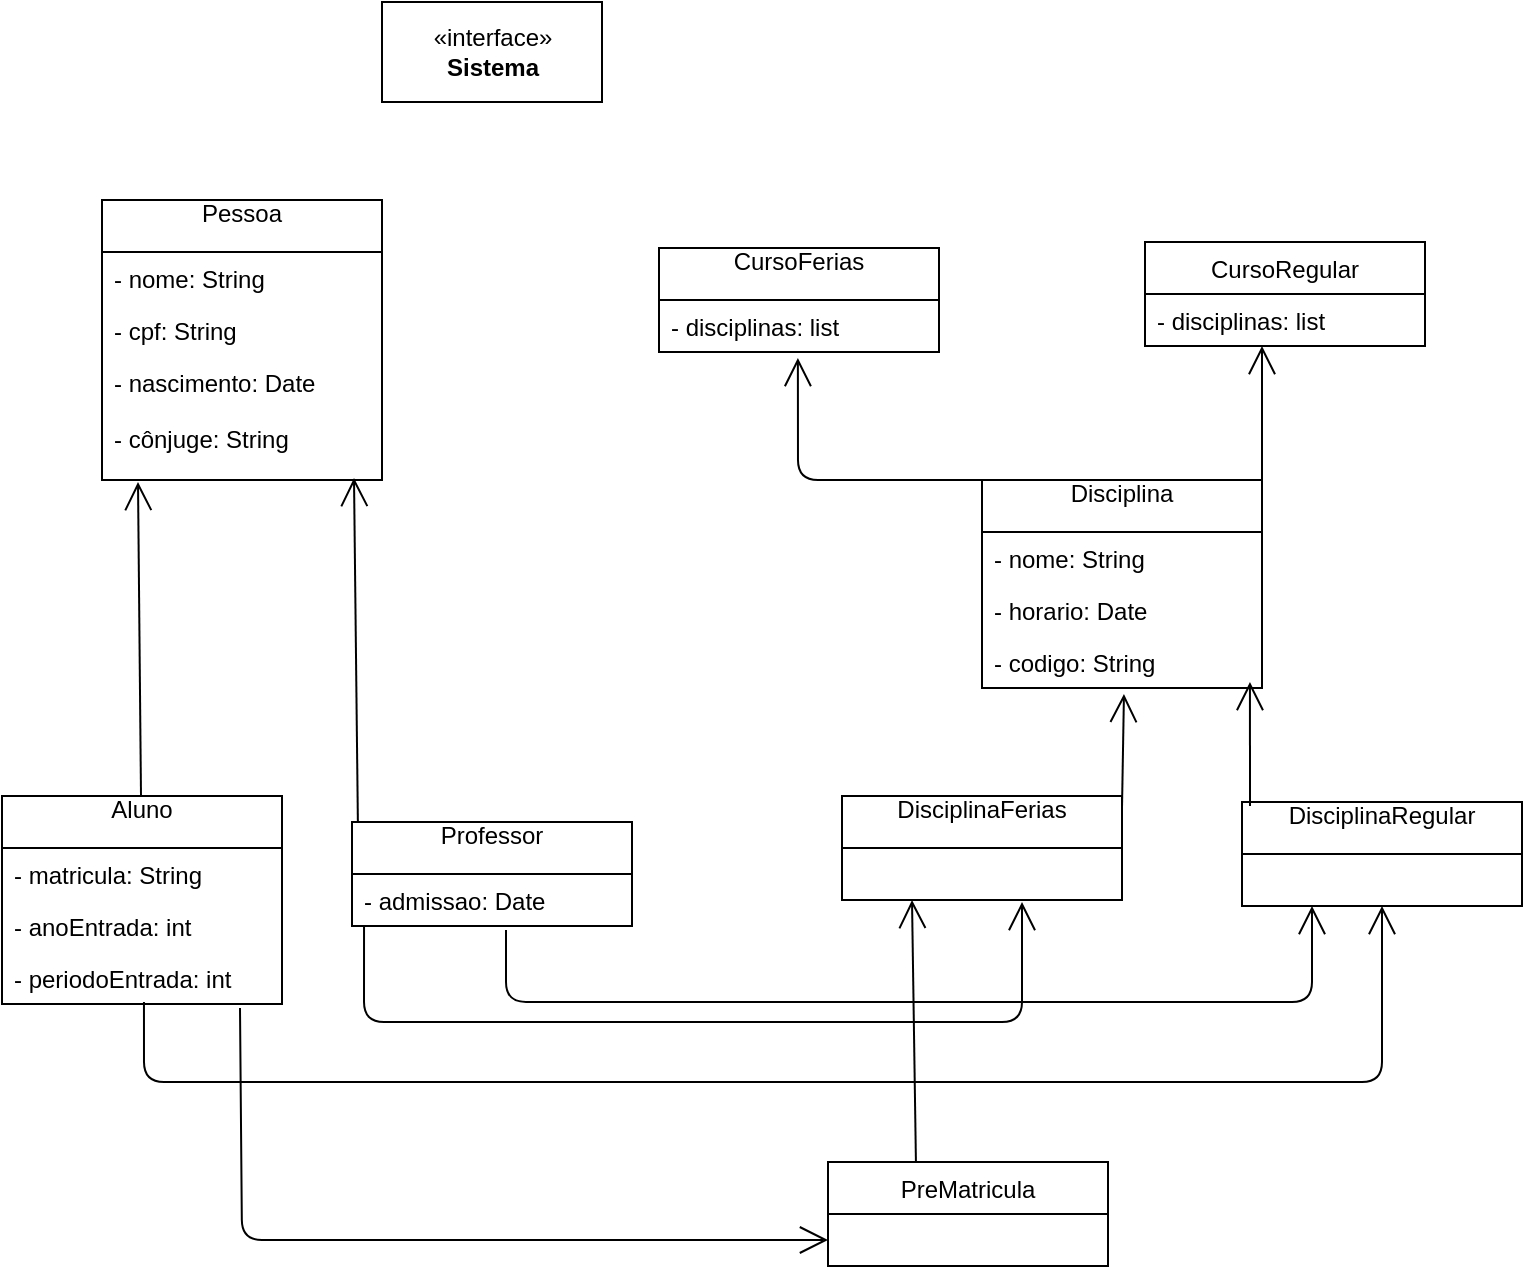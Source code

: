 <mxfile type="device" version="10.6.3"><diagram id="2qIT-V2d6h34Lu8ehYae" name="Page-1"><mxGraphModel grid="1" dx="1120" dy="637" gridSize="10" guides="1" tooltips="1" connect="1" arrows="1" fold="1" page="1" pageScale="1" pageWidth="827" pageHeight="1169" math="0" shadow="0"><root><mxCell id="0" /><mxCell id="1" parent="0" /><mxCell id="dr7GZ2p0dHBVWRRN1qLM-1" value="Pessoa&#10;" parent="1" style="swimlane;fontStyle=0;childLayout=stackLayout;horizontal=1;startSize=26;fillColor=none;horizontalStack=0;resizeParent=1;resizeParentMax=0;resizeLast=0;collapsible=1;marginBottom=0;" vertex="1"><mxGeometry as="geometry" x="50" y="119" width="140" height="140" /></mxCell><mxCell id="dr7GZ2p0dHBVWRRN1qLM-2" value="- nome: String&#10;" parent="dr7GZ2p0dHBVWRRN1qLM-1" style="text;strokeColor=none;fillColor=none;align=left;verticalAlign=top;spacingLeft=4;spacingRight=4;overflow=hidden;rotatable=0;points=[[0,0.5],[1,0.5]];portConstraint=eastwest;" vertex="1"><mxGeometry as="geometry" y="26" width="140" height="26" /></mxCell><mxCell id="dr7GZ2p0dHBVWRRN1qLM-3" value="- cpf: String&#10;" parent="dr7GZ2p0dHBVWRRN1qLM-1" style="text;strokeColor=none;fillColor=none;align=left;verticalAlign=top;spacingLeft=4;spacingRight=4;overflow=hidden;rotatable=0;points=[[0,0.5],[1,0.5]];portConstraint=eastwest;" vertex="1"><mxGeometry as="geometry" y="52" width="140" height="26" /></mxCell><mxCell id="dr7GZ2p0dHBVWRRN1qLM-4" value="- nascimento: Date&#10;&#10;- cônjuge: String" parent="dr7GZ2p0dHBVWRRN1qLM-1" style="text;strokeColor=none;fillColor=none;align=left;verticalAlign=top;spacingLeft=4;spacingRight=4;overflow=hidden;rotatable=0;points=[[0,0.5],[1,0.5]];portConstraint=eastwest;" vertex="1"><mxGeometry as="geometry" y="78" width="140" height="62" /></mxCell><mxCell id="dr7GZ2p0dHBVWRRN1qLM-5" value="Aluno&#10;" parent="1" style="swimlane;fontStyle=0;childLayout=stackLayout;horizontal=1;startSize=26;fillColor=none;horizontalStack=0;resizeParent=1;resizeParentMax=0;resizeLast=0;collapsible=1;marginBottom=0;" vertex="1"><mxGeometry as="geometry" y="417" width="140" height="104" /></mxCell><mxCell id="dr7GZ2p0dHBVWRRN1qLM-6" value="- matricula: String&#10;" parent="dr7GZ2p0dHBVWRRN1qLM-5" style="text;strokeColor=none;fillColor=none;align=left;verticalAlign=top;spacingLeft=4;spacingRight=4;overflow=hidden;rotatable=0;points=[[0,0.5],[1,0.5]];portConstraint=eastwest;" vertex="1"><mxGeometry as="geometry" y="26" width="140" height="26" /></mxCell><mxCell id="dr7GZ2p0dHBVWRRN1qLM-7" value="- anoEntrada: int&#10;" parent="dr7GZ2p0dHBVWRRN1qLM-5" style="text;strokeColor=none;fillColor=none;align=left;verticalAlign=top;spacingLeft=4;spacingRight=4;overflow=hidden;rotatable=0;points=[[0,0.5],[1,0.5]];portConstraint=eastwest;" vertex="1"><mxGeometry as="geometry" y="52" width="140" height="26" /></mxCell><mxCell id="dr7GZ2p0dHBVWRRN1qLM-8" value="- periodoEntrada: int&#10;" parent="dr7GZ2p0dHBVWRRN1qLM-5" style="text;strokeColor=none;fillColor=none;align=left;verticalAlign=top;spacingLeft=4;spacingRight=4;overflow=hidden;rotatable=0;points=[[0,0.5],[1,0.5]];portConstraint=eastwest;" vertex="1"><mxGeometry as="geometry" y="78" width="140" height="26" /></mxCell><mxCell id="dr7GZ2p0dHBVWRRN1qLM-10" value="Professor&#10;" parent="1" style="swimlane;fontStyle=0;childLayout=stackLayout;horizontal=1;startSize=26;fillColor=none;horizontalStack=0;resizeParent=1;resizeParentMax=0;resizeLast=0;collapsible=1;marginBottom=0;" vertex="1"><mxGeometry as="geometry" x="175" y="430" width="140" height="52" /></mxCell><mxCell id="dr7GZ2p0dHBVWRRN1qLM-11" value="- admissao: Date&#10;" parent="dr7GZ2p0dHBVWRRN1qLM-10" style="text;strokeColor=none;fillColor=none;align=left;verticalAlign=top;spacingLeft=4;spacingRight=4;overflow=hidden;rotatable=0;points=[[0,0.5],[1,0.5]];portConstraint=eastwest;" vertex="1"><mxGeometry as="geometry" y="26" width="140" height="26" /></mxCell><mxCell id="dr7GZ2p0dHBVWRRN1qLM-20" value="DisciplinaFerias&#10;" parent="1" style="swimlane;fontStyle=0;childLayout=stackLayout;horizontal=1;startSize=26;fillColor=none;horizontalStack=0;resizeParent=1;resizeParentMax=0;resizeLast=0;collapsible=1;marginBottom=0;" vertex="1"><mxGeometry as="geometry" x="420" y="417" width="140" height="52" /></mxCell><mxCell id="dr7GZ2p0dHBVWRRN1qLM-24" value="DisciplinaRegular&#10;" parent="1" style="swimlane;fontStyle=0;childLayout=stackLayout;horizontal=1;startSize=26;fillColor=none;horizontalStack=0;resizeParent=1;resizeParentMax=0;resizeLast=0;collapsible=1;marginBottom=0;" vertex="1"><mxGeometry as="geometry" x="620" y="420" width="140" height="52" /></mxCell><mxCell id="dr7GZ2p0dHBVWRRN1qLM-30" value="«interface»&lt;br&gt;&lt;b&gt;Sistema&lt;/b&gt;" parent="1" style="html=1;" vertex="1"><mxGeometry as="geometry" x="190" y="20" width="110" height="50" /></mxCell><mxCell id="xHMvG36gQrGaQT4AXWp6-2" value="CursoFerias&#10;" parent="1" style="swimlane;fontStyle=0;childLayout=stackLayout;horizontal=1;startSize=26;fillColor=none;horizontalStack=0;resizeParent=1;resizeParentMax=0;resizeLast=0;collapsible=1;marginBottom=0;" vertex="1"><mxGeometry as="geometry" x="328.5" y="143" width="140" height="52" /></mxCell><mxCell id="xHMvG36gQrGaQT4AXWp6-3" value="- disciplinas: list&#10;" parent="xHMvG36gQrGaQT4AXWp6-2" style="text;strokeColor=none;fillColor=none;align=left;verticalAlign=top;spacingLeft=4;spacingRight=4;overflow=hidden;rotatable=0;points=[[0,0.5],[1,0.5]];portConstraint=eastwest;" vertex="1"><mxGeometry as="geometry" y="26" width="140" height="26" /></mxCell><mxCell id="xHMvG36gQrGaQT4AXWp6-6" value="CursoRegular" parent="1" style="swimlane;fontStyle=0;childLayout=stackLayout;horizontal=1;startSize=26;fillColor=none;horizontalStack=0;resizeParent=1;resizeParentMax=0;resizeLast=0;collapsible=1;marginBottom=0;" vertex="1"><mxGeometry as="geometry" x="571.5" y="140" width="140" height="52" /></mxCell><mxCell id="xHMvG36gQrGaQT4AXWp6-7" value="- disciplinas: list&#10;" parent="xHMvG36gQrGaQT4AXWp6-6" style="text;strokeColor=none;fillColor=none;align=left;verticalAlign=top;spacingLeft=4;spacingRight=4;overflow=hidden;rotatable=0;points=[[0,0.5],[1,0.5]];portConstraint=eastwest;" vertex="1"><mxGeometry as="geometry" y="26" width="140" height="26" /></mxCell><mxCell id="RblgPPcwlT_T07MDOatp-2" value="" parent="1" style="endArrow=open;endFill=1;endSize=12;html=1;" edge="1" source="dr7GZ2p0dHBVWRRN1qLM-5"><mxGeometry as="geometry" width="160" relative="1"><mxPoint as="sourcePoint" x="20" y="380" /><mxPoint as="targetPoint" x="68" y="260" /></mxGeometry></mxCell><mxCell id="RblgPPcwlT_T07MDOatp-3" value="" parent="1" style="endArrow=open;endFill=1;endSize=12;html=1;entryX=0.9;entryY=0.984;entryDx=0;entryDy=0;entryPerimeter=0;exitX=0.021;exitY=0;exitDx=0;exitDy=0;exitPerimeter=0;" edge="1" source="dr7GZ2p0dHBVWRRN1qLM-10" target="dr7GZ2p0dHBVWRRN1qLM-4"><mxGeometry as="geometry" width="160" relative="1"><mxPoint as="sourcePoint" x="10" y="780" /><mxPoint as="targetPoint" x="170" y="780" /></mxGeometry></mxCell><mxCell id="RblgPPcwlT_T07MDOatp-4" value="" parent="1" style="endArrow=open;endFill=1;endSize=12;html=1;entryX=0.5;entryY=1;entryDx=0;entryDy=0;exitX=0.507;exitY=0.962;exitDx=0;exitDy=0;exitPerimeter=0;" edge="1" source="dr7GZ2p0dHBVWRRN1qLM-8" target="dr7GZ2p0dHBVWRRN1qLM-24"><mxGeometry as="geometry" width="160" relative="1"><mxPoint as="sourcePoint" x="71" y="530" /><mxPoint as="targetPoint" x="730" y="560" /><Array as="points"><mxPoint x="71" y="560" /><mxPoint x="150" y="560" /><mxPoint x="320" y="560" /><mxPoint x="470" y="560" /><mxPoint x="690" y="560" /></Array></mxGeometry></mxCell><mxCell id="RblgPPcwlT_T07MDOatp-5" value="" parent="1" style="endArrow=open;endFill=1;endSize=12;html=1;entryX=0;entryY=0.5;entryDx=0;entryDy=0;exitX=0.85;exitY=1.077;exitDx=0;exitDy=0;exitPerimeter=0;" edge="1" source="dr7GZ2p0dHBVWRRN1qLM-8"><mxGeometry as="geometry" width="160" relative="1"><mxPoint as="sourcePoint" x="140" y="550" /><mxPoint as="targetPoint" x="413" y="639" /><Array as="points"><mxPoint x="120" y="639" /></Array></mxGeometry></mxCell><mxCell id="RblgPPcwlT_T07MDOatp-6" value="" parent="1" style="endArrow=open;endFill=1;endSize=12;html=1;exitX=0.043;exitY=1;exitDx=0;exitDy=0;exitPerimeter=0;" edge="1" source="dr7GZ2p0dHBVWRRN1qLM-11"><mxGeometry as="geometry" width="160" relative="1"><mxPoint as="sourcePoint" x="10" y="600" /><mxPoint as="targetPoint" x="510" y="470" /><Array as="points"><mxPoint x="181" y="530" /><mxPoint x="510" y="530" /></Array></mxGeometry></mxCell><mxCell id="RblgPPcwlT_T07MDOatp-7" value="" parent="1" style="endArrow=open;endFill=1;endSize=12;html=1;exitX=0.55;exitY=1.077;exitDx=0;exitDy=0;exitPerimeter=0;entryX=0.25;entryY=1;entryDx=0;entryDy=0;" edge="1" source="dr7GZ2p0dHBVWRRN1qLM-11" target="dr7GZ2p0dHBVWRRN1qLM-24"><mxGeometry as="geometry" width="160" relative="1"><mxPoint as="sourcePoint" x="290" y="507.5" /><mxPoint as="targetPoint" x="660" y="520" /><Array as="points"><mxPoint x="252" y="520" /><mxPoint x="655" y="520" /></Array></mxGeometry></mxCell><mxCell id="RblgPPcwlT_T07MDOatp-8" value="" parent="1" style="endArrow=open;endFill=1;endSize=12;html=1;exitX=1;exitY=0.115;exitDx=0;exitDy=0;exitPerimeter=0;entryX=0.507;entryY=1.115;entryDx=0;entryDy=0;entryPerimeter=0;" edge="1" source="dr7GZ2p0dHBVWRRN1qLM-20" target="283gukLluLjNB35yRQb--4"><mxGeometry as="geometry" width="160" relative="1"><mxPoint as="sourcePoint" x="10" y="600" /><mxPoint as="targetPoint" x="560" y="337" /></mxGeometry></mxCell><mxCell id="RblgPPcwlT_T07MDOatp-10" value="" parent="1" style="endArrow=open;endFill=1;endSize=12;html=1;entryX=0.496;entryY=1.115;entryDx=0;entryDy=0;entryPerimeter=0;" edge="1" target="xHMvG36gQrGaQT4AXWp6-3"><mxGeometry as="geometry" width="160" relative="1"><mxPoint as="sourcePoint" x="490" y="259" /><mxPoint as="targetPoint" x="170" y="600" /><Array as="points"><mxPoint x="398" y="259" /></Array></mxGeometry></mxCell><mxCell id="RblgPPcwlT_T07MDOatp-11" value="" parent="1" style="endArrow=open;endFill=1;endSize=12;html=1;" edge="1"><mxGeometry as="geometry" width="160" relative="1"><mxPoint as="sourcePoint" x="630" y="264" /><mxPoint as="targetPoint" x="630" y="192" /></mxGeometry></mxCell><mxCell id="RblgPPcwlT_T07MDOatp-12" value="PreMatricula" parent="1" style="swimlane;fontStyle=0;childLayout=stackLayout;horizontal=1;startSize=26;fillColor=none;horizontalStack=0;resizeParent=1;resizeParentMax=0;resizeLast=0;collapsible=1;marginBottom=0;" vertex="1"><mxGeometry as="geometry" x="413" y="600" width="140" height="52" /></mxCell><mxCell id="RblgPPcwlT_T07MDOatp-17" value="" parent="1" style="endArrow=open;endFill=1;endSize=12;html=1;entryX=0.25;entryY=1;entryDx=0;entryDy=0;exitX=0.314;exitY=-0.01;exitDx=0;exitDy=0;exitPerimeter=0;" edge="1" source="RblgPPcwlT_T07MDOatp-12" target="dr7GZ2p0dHBVWRRN1qLM-20"><mxGeometry as="geometry" width="160" relative="1"><mxPoint as="sourcePoint" x="10" y="740" /><mxPoint as="targetPoint" x="170" y="740" /></mxGeometry></mxCell><mxCell id="283gukLluLjNB35yRQb--1" value="Disciplina&#10;" parent="1" style="swimlane;fontStyle=0;childLayout=stackLayout;horizontal=1;startSize=26;fillColor=none;horizontalStack=0;resizeParent=1;resizeParentMax=0;resizeLast=0;collapsible=1;marginBottom=0;" vertex="1"><mxGeometry as="geometry" x="490" y="259" width="140" height="104" /></mxCell><mxCell id="283gukLluLjNB35yRQb--2" value="- nome: String&#10;" parent="283gukLluLjNB35yRQb--1" style="text;strokeColor=none;fillColor=none;align=left;verticalAlign=top;spacingLeft=4;spacingRight=4;overflow=hidden;rotatable=0;points=[[0,0.5],[1,0.5]];portConstraint=eastwest;" vertex="1"><mxGeometry as="geometry" y="26" width="140" height="26" /></mxCell><mxCell id="283gukLluLjNB35yRQb--3" value="- horario: Date&#10;" parent="283gukLluLjNB35yRQb--1" style="text;strokeColor=none;fillColor=none;align=left;verticalAlign=top;spacingLeft=4;spacingRight=4;overflow=hidden;rotatable=0;points=[[0,0.5],[1,0.5]];portConstraint=eastwest;" vertex="1"><mxGeometry as="geometry" y="52" width="140" height="26" /></mxCell><mxCell id="283gukLluLjNB35yRQb--4" value="- codigo: String&#10;" parent="283gukLluLjNB35yRQb--1" style="text;strokeColor=none;fillColor=none;align=left;verticalAlign=top;spacingLeft=4;spacingRight=4;overflow=hidden;rotatable=0;points=[[0,0.5],[1,0.5]];portConstraint=eastwest;" vertex="1"><mxGeometry as="geometry" y="78" width="140" height="26" /></mxCell><mxCell id="283gukLluLjNB35yRQb--5" value="" parent="1" style="endArrow=open;endFill=1;endSize=12;html=1;entryX=0.957;entryY=0.885;entryDx=0;entryDy=0;entryPerimeter=0;" edge="1" target="283gukLluLjNB35yRQb--4"><mxGeometry as="geometry" width="160" relative="1"><mxPoint as="sourcePoint" x="624" y="422" /><mxPoint as="targetPoint" x="750" y="400" /></mxGeometry></mxCell></root></mxGraphModel></diagram></mxfile>